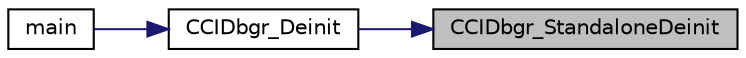 digraph "CCIDbgr_StandaloneDeinit"
{
 // LATEX_PDF_SIZE
  edge [fontname="Helvetica",fontsize="10",labelfontname="Helvetica",labelfontsize="10"];
  node [fontname="Helvetica",fontsize="10",shape=record];
  rankdir="RL";
  Node1 [label="CCIDbgr_StandaloneDeinit",height=0.2,width=0.4,color="black", fillcolor="grey75", style="filled", fontcolor="black",tooltip=" "];
  Node1 -> Node2 [dir="back",color="midnightblue",fontsize="10",style="solid"];
  Node2 [label="CCIDbgr_Deinit",height=0.2,width=0.4,color="black", fillcolor="white", style="filled",URL="$qcx__ccidbgr_8c.html#acd9bf146fd5ec2a466a1009a41ae6fde",tooltip=" "];
  Node2 -> Node3 [dir="back",color="midnightblue",fontsize="10",style="solid"];
  Node3 [label="main",height=0.2,width=0.4,color="black", fillcolor="white", style="filled",URL="$qcx__ccidbgr_8c.html#a0ddf1224851353fc92bfbff6f499fa97",tooltip=" "];
}
